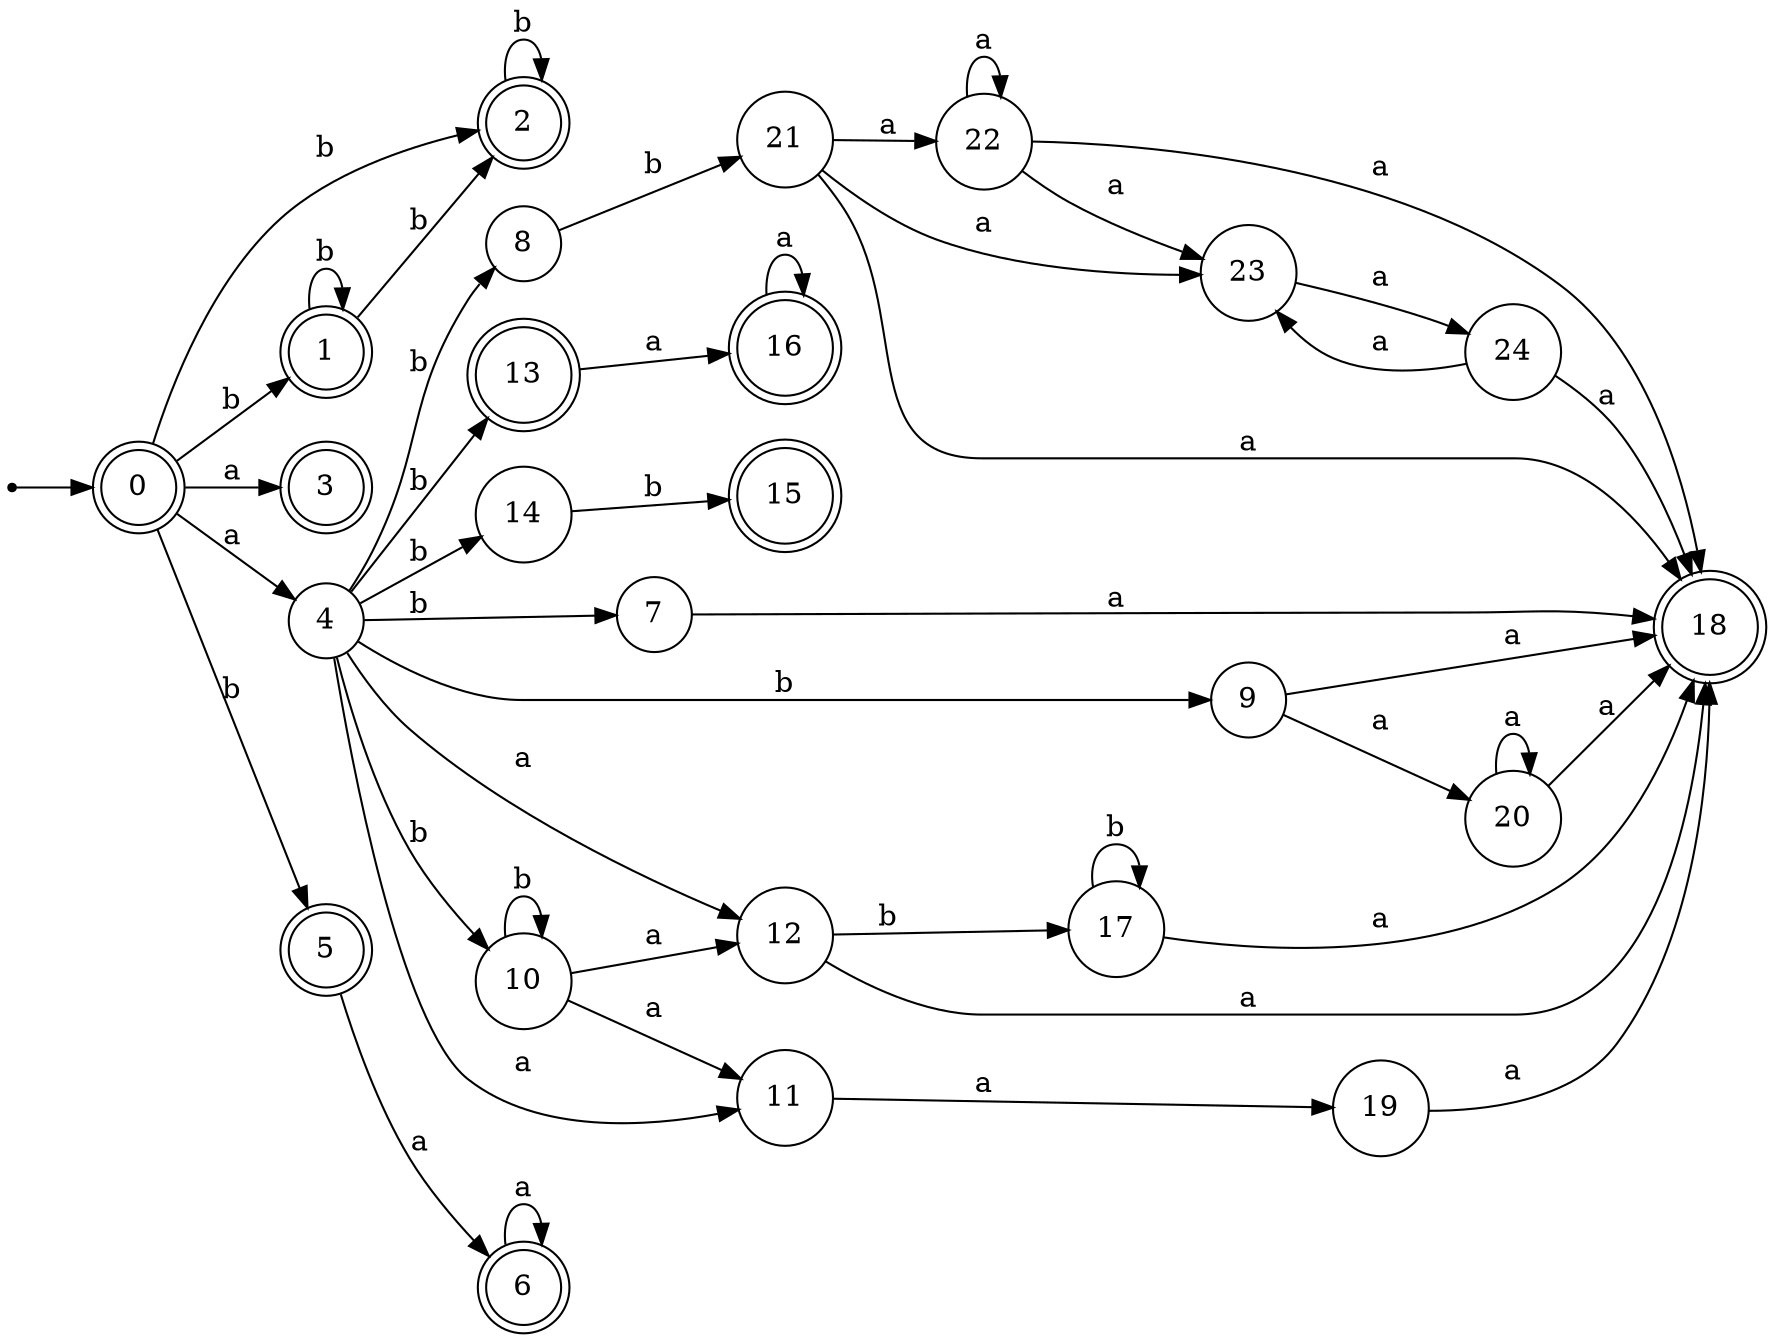 digraph finite_state_machine {
rankdir=LR;
size="20,20";
node [shape = point]; "dummy0"
node [shape = doublecircle]; "0";"dummy0" -> "0";
node [shape = doublecircle]; "1";node [shape = doublecircle]; "2";node [shape = doublecircle]; "3";node [shape = circle]; "4";
node [shape = doublecircle]; "5";node [shape = doublecircle]; "6";node [shape = circle]; "7";
node [shape = circle]; "8";
node [shape = circle]; "9";
node [shape = circle]; "10";
node [shape = circle]; "11";
node [shape = circle]; "12";
node [shape = doublecircle]; "13";node [shape = circle]; "14";
node [shape = doublecircle]; "15";node [shape = doublecircle]; "16";node [shape = circle]; "17";
node [shape = doublecircle]; "18";node [shape = circle]; "19";
node [shape = circle]; "20";
node [shape = circle]; "21";
node [shape = circle]; "22";
node [shape = circle]; "23";
node [shape = circle]; "24";
"0" -> "1" [label = "b"];
 "0" -> "2" [label = "b"];
 "0" -> "5" [label = "b"];
 "0" -> "3" [label = "a"];
 "0" -> "4" [label = "a"];
 "5" -> "6" [label = "a"];
 "6" -> "6" [label = "a"];
 "4" -> "7" [label = "b"];
 "4" -> "8" [label = "b"];
 "4" -> "9" [label = "b"];
 "4" -> "10" [label = "b"];
 "4" -> "13" [label = "b"];
 "4" -> "14" [label = "b"];
 "4" -> "11" [label = "a"];
 "4" -> "12" [label = "a"];
 "14" -> "15" [label = "b"];
 "13" -> "16" [label = "a"];
 "16" -> "16" [label = "a"];
 "12" -> "17" [label = "b"];
 "12" -> "18" [label = "a"];
 "17" -> "17" [label = "b"];
 "17" -> "18" [label = "a"];
 "11" -> "19" [label = "a"];
 "19" -> "18" [label = "a"];
 "10" -> "10" [label = "b"];
 "10" -> "11" [label = "a"];
 "10" -> "12" [label = "a"];
 "9" -> "18" [label = "a"];
 "9" -> "20" [label = "a"];
 "20" -> "18" [label = "a"];
 "20" -> "20" [label = "a"];
 "8" -> "21" [label = "b"];
 "21" -> "18" [label = "a"];
 "21" -> "22" [label = "a"];
 "21" -> "23" [label = "a"];
 "23" -> "24" [label = "a"];
 "24" -> "18" [label = "a"];
 "24" -> "23" [label = "a"];
 "22" -> "18" [label = "a"];
 "22" -> "22" [label = "a"];
 "22" -> "23" [label = "a"];
 "7" -> "18" [label = "a"];
 "2" -> "2" [label = "b"];
 "1" -> "1" [label = "b"];
 "1" -> "2" [label = "b"];
 }
